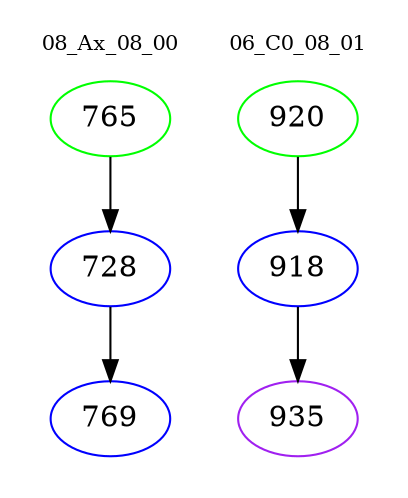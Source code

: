 digraph{
subgraph cluster_0 {
color = white
label = "08_Ax_08_00";
fontsize=10;
T0_765 [label="765", color="green"]
T0_765 -> T0_728 [color="black"]
T0_728 [label="728", color="blue"]
T0_728 -> T0_769 [color="black"]
T0_769 [label="769", color="blue"]
}
subgraph cluster_1 {
color = white
label = "06_C0_08_01";
fontsize=10;
T1_920 [label="920", color="green"]
T1_920 -> T1_918 [color="black"]
T1_918 [label="918", color="blue"]
T1_918 -> T1_935 [color="black"]
T1_935 [label="935", color="purple"]
}
}
